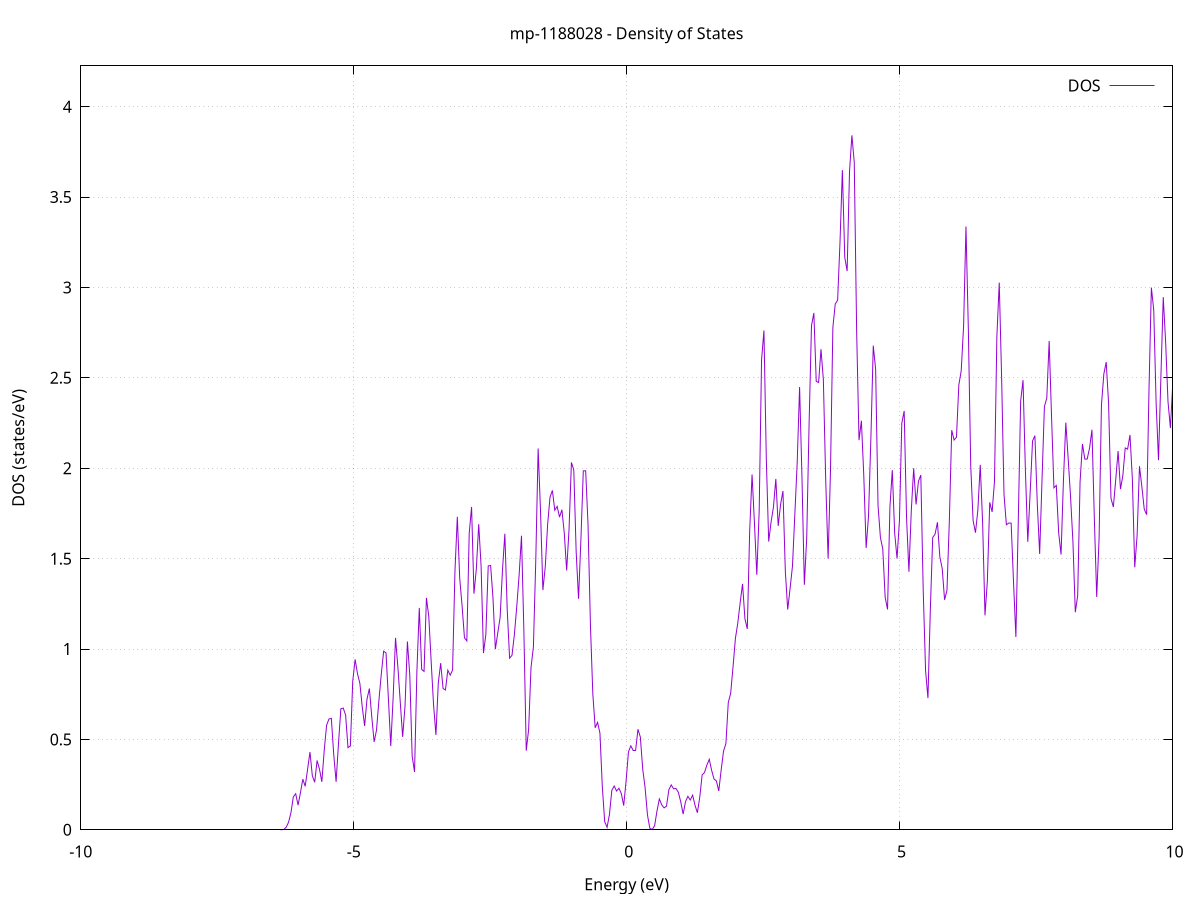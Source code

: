 set title 'mp-1188028 - Density of States'
set xlabel 'Energy (eV)'
set ylabel 'DOS (states/eV)'
set grid
set xrange [-10:10]
set yrange [0:4.226]
set xzeroaxis lt -1
set terminal png size 800,600
set output 'mp-1188028_dos_gnuplot.png'
plot '-' using 1:2 with lines title 'DOS'
-44.904400 0.000000
-44.860800 0.000000
-44.817300 0.000000
-44.773800 0.000000
-44.730200 0.000000
-44.686700 0.000000
-44.643100 0.000000
-44.599600 0.000000
-44.556000 0.000000
-44.512500 0.000000
-44.469000 0.000000
-44.425400 0.000000
-44.381900 0.000000
-44.338300 0.000000
-44.294800 0.000000
-44.251200 0.000000
-44.207700 0.000000
-44.164100 0.000000
-44.120600 0.000000
-44.077100 0.000000
-44.033500 0.000000
-43.990000 0.000000
-43.946400 0.000000
-43.902900 0.000000
-43.859300 0.000000
-43.815800 0.000000
-43.772200 0.000000
-43.728700 0.000000
-43.685200 0.000000
-43.641600 0.000000
-43.598100 0.000000
-43.554500 0.000000
-43.511000 0.000000
-43.467400 0.000000
-43.423900 0.000000
-43.380300 0.000000
-43.336800 0.000000
-43.293300 0.000000
-43.249700 0.000000
-43.206200 0.000000
-43.162600 0.000000
-43.119100 0.000000
-43.075500 0.000000
-43.032000 0.000000
-42.988400 0.000000
-42.944900 0.000000
-42.901400 0.000000
-42.857800 0.000000
-42.814300 0.000000
-42.770700 0.000000
-42.727200 0.000000
-42.683600 0.000000
-42.640100 0.000000
-42.596500 0.000000
-42.553000 0.000000
-42.509500 0.000000
-42.465900 0.000000
-42.422400 0.000000
-42.378800 0.000000
-42.335300 0.000000
-42.291700 0.000000
-42.248200 0.000000
-42.204700 0.000000
-42.161100 0.000000
-42.117600 0.000000
-42.074000 0.000000
-42.030500 0.000000
-41.986900 0.000000
-41.943400 0.000000
-41.899800 0.000000
-41.856300 0.000000
-41.812800 0.000000
-41.769200 0.000000
-41.725700 0.000000
-41.682100 0.000000
-41.638600 0.000000
-41.595000 0.000000
-41.551500 0.000000
-41.507900 0.000000
-41.464400 0.000000
-41.420900 0.000000
-41.377300 0.000000
-41.333800 0.000000
-41.290200 0.000000
-41.246700 0.000000
-41.203100 0.000000
-41.159600 0.000000
-41.116000 0.000000
-41.072500 0.003800
-41.029000 0.252400
-40.985400 4.098000
-40.941900 17.040700
-40.898300 18.697400
-40.854800 5.425300
-40.811200 0.405200
-40.767700 0.007500
-40.724100 0.000000
-40.680600 0.000000
-40.637100 0.000000
-40.593500 0.000000
-40.550000 0.000000
-40.506400 0.000000
-40.462900 0.000000
-40.419300 0.000000
-40.375800 0.000000
-40.332300 0.000000
-40.288700 0.000000
-40.245200 0.000000
-40.201600 0.000000
-40.158100 0.000000
-40.114500 0.000000
-40.071000 0.000000
-40.027400 0.000000
-39.983900 0.000000
-39.940400 0.000000
-39.896800 0.000000
-39.853300 0.000000
-39.809700 0.000000
-39.766200 0.000000
-39.722600 0.000000
-39.679100 0.000000
-39.635500 0.000000
-39.592000 0.000000
-39.548500 0.000000
-39.504900 0.000000
-39.461400 0.000000
-39.417800 0.000000
-39.374300 0.000000
-39.330700 0.000000
-39.287200 0.000000
-39.243600 0.000000
-39.200100 0.000000
-39.156600 0.000000
-39.113000 0.000000
-39.069500 0.000000
-39.025900 0.000000
-38.982400 0.000000
-38.938800 0.000000
-38.895300 0.000000
-38.851700 0.000000
-38.808200 0.000000
-38.764700 0.000000
-38.721100 0.000000
-38.677600 0.000000
-38.634000 0.000000
-38.590500 0.000000
-38.546900 0.000000
-38.503400 0.000000
-38.459800 0.000000
-38.416300 0.000000
-38.372800 0.000000
-38.329200 0.000000
-38.285700 0.000000
-38.242100 0.000000
-38.198600 0.000000
-38.155000 0.000000
-38.111500 0.000000
-38.068000 0.000000
-38.024400 0.000000
-37.980900 0.000000
-37.937300 0.000000
-37.893800 0.000000
-37.850200 0.000000
-37.806700 0.000000
-37.763100 0.000000
-37.719600 0.000000
-37.676100 0.000000
-37.632500 0.000000
-37.589000 0.000000
-37.545400 0.000000
-37.501900 0.000000
-37.458300 0.000000
-37.414800 0.000000
-37.371200 0.000000
-37.327700 0.000000
-37.284200 0.000000
-37.240600 0.000000
-37.197100 0.000000
-37.153500 0.000000
-37.110000 0.000000
-37.066400 0.000000
-37.022900 0.000000
-36.979300 0.000000
-36.935800 0.000000
-36.892300 0.000000
-36.848700 0.000000
-36.805200 0.000000
-36.761600 0.000000
-36.718100 0.000000
-36.674500 0.000000
-36.631000 0.000000
-36.587400 0.000000
-36.543900 0.000000
-36.500400 0.000000
-36.456800 0.000000
-36.413300 0.000000
-36.369700 0.000000
-36.326200 0.000000
-36.282600 0.000000
-36.239100 0.000000
-36.195500 0.000000
-36.152000 0.000000
-36.108500 0.000000
-36.064900 0.000000
-36.021400 0.000000
-35.977800 0.000000
-35.934300 0.000000
-35.890700 0.000000
-35.847200 0.000000
-35.803700 0.000000
-35.760100 0.000000
-35.716600 0.000000
-35.673000 0.000000
-35.629500 0.000000
-35.585900 0.000000
-35.542400 0.000000
-35.498800 0.000000
-35.455300 0.000000
-35.411800 0.000000
-35.368200 0.000000
-35.324700 0.000000
-35.281100 0.000000
-35.237600 0.000000
-35.194000 0.000000
-35.150500 0.000000
-35.106900 0.000000
-35.063400 0.000000
-35.019900 0.000000
-34.976300 0.000000
-34.932800 0.000000
-34.889200 0.000000
-34.845700 0.000000
-34.802100 0.000000
-34.758600 0.000000
-34.715000 0.000000
-34.671500 0.000000
-34.628000 0.000000
-34.584400 0.000000
-34.540900 0.000000
-34.497300 0.000000
-34.453800 0.000000
-34.410200 0.000000
-34.366700 0.000000
-34.323100 0.000000
-34.279600 0.000000
-34.236100 0.000000
-34.192500 0.000000
-34.149000 0.000000
-34.105400 0.000000
-34.061900 0.000000
-34.018300 0.000000
-33.974800 0.000000
-33.931300 0.000000
-33.887700 0.000000
-33.844200 0.000000
-33.800600 0.000000
-33.757100 0.000000
-33.713500 0.000000
-33.670000 0.000000
-33.626400 0.000000
-33.582900 0.000000
-33.539400 0.000000
-33.495800 0.000000
-33.452300 0.000000
-33.408700 0.000000
-33.365200 0.000000
-33.321600 0.000000
-33.278100 0.000000
-33.234500 0.000000
-33.191000 0.000000
-33.147500 0.000000
-33.103900 0.000000
-33.060400 0.000000
-33.016800 0.000000
-32.973300 0.000000
-32.929700 0.000000
-32.886200 0.000000
-32.842600 0.000000
-32.799100 0.000000
-32.755600 0.000000
-32.712000 0.000000
-32.668500 0.000000
-32.624900 0.000000
-32.581400 0.000000
-32.537800 0.000000
-32.494300 0.000000
-32.450700 0.000000
-32.407200 0.000000
-32.363700 0.000000
-32.320100 0.000000
-32.276600 0.000000
-32.233000 0.000000
-32.189500 0.000000
-32.145900 0.000000
-32.102400 0.000000
-32.058800 0.000000
-32.015300 0.000000
-31.971800 0.000000
-31.928200 0.000000
-31.884700 0.000000
-31.841100 0.000000
-31.797600 0.000000
-31.754000 0.000000
-31.710500 0.000000
-31.667000 0.000000
-31.623400 0.000000
-31.579900 0.000000
-31.536300 0.000000
-31.492800 0.000000
-31.449200 0.000000
-31.405700 0.000000
-31.362100 0.000000
-31.318600 0.000000
-31.275100 0.000000
-31.231500 0.000000
-31.188000 0.000000
-31.144400 0.000000
-31.100900 0.000000
-31.057300 0.000000
-31.013800 0.000000
-30.970200 0.000000
-30.926700 0.000000
-30.883200 0.000000
-30.839600 0.000000
-30.796100 0.000000
-30.752500 0.000000
-30.709000 0.000000
-30.665400 0.000000
-30.621900 0.000000
-30.578300 0.000000
-30.534800 0.000000
-30.491300 0.000000
-30.447700 0.000000
-30.404200 0.000000
-30.360600 0.000000
-30.317100 0.000000
-30.273500 0.000000
-30.230000 0.000000
-30.186400 0.000000
-30.142900 0.000000
-30.099400 0.000000
-30.055800 0.000000
-30.012300 0.000000
-29.968700 0.000000
-29.925200 0.000000
-29.881600 0.000000
-29.838100 0.000000
-29.794500 0.000000
-29.751000 0.000000
-29.707500 0.000000
-29.663900 0.000000
-29.620400 0.000000
-29.576800 0.000000
-29.533300 0.000000
-29.489700 0.000000
-29.446200 0.000000
-29.402700 0.000000
-29.359100 0.000000
-29.315600 0.000000
-29.272000 0.000000
-29.228500 0.000000
-29.184900 0.000000
-29.141400 0.000000
-29.097800 0.000000
-29.054300 0.000000
-29.010800 0.000000
-28.967200 0.000000
-28.923700 0.000000
-28.880100 0.000000
-28.836600 0.000000
-28.793000 0.000000
-28.749500 0.000000
-28.705900 0.000000
-28.662400 0.000000
-28.618900 0.000000
-28.575300 0.000000
-28.531800 0.000000
-28.488200 0.000000
-28.444700 0.000000
-28.401100 0.000000
-28.357600 0.000000
-28.314000 0.000000
-28.270500 0.000000
-28.227000 0.000000
-28.183400 0.000000
-28.139900 0.000000
-28.096300 0.000000
-28.052800 0.000000
-28.009200 0.000000
-27.965700 0.000000
-27.922100 0.000000
-27.878600 0.000000
-27.835100 0.000000
-27.791500 0.000000
-27.748000 0.000000
-27.704400 0.000000
-27.660900 0.000000
-27.617300 0.000000
-27.573800 0.000000
-27.530300 0.000000
-27.486700 0.000000
-27.443200 0.000000
-27.399600 0.000000
-27.356100 0.000000
-27.312500 0.000000
-27.269000 0.000000
-27.225400 0.000000
-27.181900 0.000000
-27.138400 0.000000
-27.094800 0.000000
-27.051300 0.000000
-27.007700 0.000000
-26.964200 0.000000
-26.920600 0.000000
-26.877100 0.000000
-26.833500 0.000000
-26.790000 0.000000
-26.746500 0.000000
-26.702900 0.000000
-26.659400 0.000000
-26.615800 0.000000
-26.572300 0.000000
-26.528700 0.000000
-26.485200 0.000000
-26.441600 0.000000
-26.398100 0.000000
-26.354600 0.000000
-26.311000 0.000000
-26.267500 0.000000
-26.223900 0.000000
-26.180400 0.000000
-26.136800 0.000000
-26.093300 0.000000
-26.049700 0.000000
-26.006200 0.000000
-25.962700 0.000000
-25.919100 0.000000
-25.875600 0.000000
-25.832000 0.000000
-25.788500 0.000000
-25.744900 0.000000
-25.701400 0.000000
-25.657800 0.000000
-25.614300 0.000000
-25.570800 0.000000
-25.527200 0.000000
-25.483700 0.000000
-25.440100 0.000000
-25.396600 0.000000
-25.353000 0.000000
-25.309500 0.000000
-25.266000 0.000000
-25.222400 0.000000
-25.178900 0.000000
-25.135300 0.000000
-25.091800 0.000000
-25.048200 0.000000
-25.004700 0.000000
-24.961100 0.000000
-24.917600 0.000000
-24.874100 0.000000
-24.830500 0.000000
-24.787000 0.000000
-24.743400 0.000000
-24.699900 0.000000
-24.656300 0.000000
-24.612800 0.000000
-24.569200 0.000000
-24.525700 0.000000
-24.482200 0.000000
-24.438600 0.000000
-24.395100 0.000000
-24.351500 0.000000
-24.308000 0.000000
-24.264400 0.000000
-24.220900 0.000000
-24.177300 0.000000
-24.133800 0.000000
-24.090300 0.000000
-24.046700 0.000000
-24.003200 0.000000
-23.959600 0.000000
-23.916100 0.000000
-23.872500 0.000000
-23.829000 0.000000
-23.785400 0.000000
-23.741900 0.000000
-23.698400 0.000000
-23.654800 0.000000
-23.611300 0.000000
-23.567700 0.000000
-23.524200 0.000000
-23.480600 0.000000
-23.437100 0.000000
-23.393500 0.000000
-23.350000 0.000000
-23.306500 0.000000
-23.262900 0.000000
-23.219400 0.000000
-23.175800 0.000000
-23.132300 0.000000
-23.088700 0.000000
-23.045200 0.000000
-23.001700 0.000000
-22.958100 0.000000
-22.914600 0.000000
-22.871000 0.000000
-22.827500 0.000000
-22.783900 0.000000
-22.740400 0.000000
-22.696800 0.000000
-22.653300 0.000000
-22.609800 0.000000
-22.566200 0.000000
-22.522700 0.000000
-22.479100 0.000000
-22.435600 0.000000
-22.392000 0.000000
-22.348500 0.000000
-22.304900 0.000000
-22.261400 0.000000
-22.217900 0.000000
-22.174300 0.000000
-22.130800 0.000000
-22.087200 0.000000
-22.043700 0.000000
-22.000100 0.000000
-21.956600 0.000000
-21.913000 0.000000
-21.869500 0.000000
-21.826000 0.000000
-21.782400 0.000000
-21.738900 0.000000
-21.695300 0.000000
-21.651800 0.000000
-21.608200 0.000000
-21.564700 0.000000
-21.521100 0.000000
-21.477600 0.000000
-21.434100 0.000000
-21.390500 0.000000
-21.347000 0.000000
-21.303400 0.000000
-21.259900 0.000000
-21.216300 0.000000
-21.172800 0.000000
-21.129300 0.000000
-21.085700 0.000000
-21.042200 0.000000
-20.998600 0.000000
-20.955100 0.000000
-20.911500 0.000000
-20.868000 0.000000
-20.824400 0.000000
-20.780900 0.000000
-20.737400 0.000000
-20.693800 0.000000
-20.650300 0.000000
-20.606700 0.000000
-20.563200 0.000000
-20.519600 0.000000
-20.476100 0.000000
-20.432500 0.000000
-20.389000 0.000000
-20.345500 0.000000
-20.301900 0.000000
-20.258400 0.000000
-20.214800 0.000000
-20.171300 0.000000
-20.127700 0.000000
-20.084200 0.000000
-20.040600 0.000000
-19.997100 0.000000
-19.953600 0.000000
-19.910000 0.000000
-19.866500 0.000000
-19.822900 0.000000
-19.779400 0.000000
-19.735800 0.000000
-19.692300 0.000000
-19.648700 0.000000
-19.605200 0.000000
-19.561700 0.000000
-19.518100 0.000000
-19.474600 0.000000
-19.431000 0.000000
-19.387500 0.000000
-19.343900 0.004500
-19.300400 0.209400
-19.256800 2.773800
-19.213300 11.831200
-19.169800 20.201400
-19.126200 24.504400
-19.082700 36.098000
-19.039100 31.738000
-18.995600 9.571900
-18.952000 0.838500
-18.908500 0.019700
-18.865000 0.000100
-18.821400 0.000000
-18.777900 0.000000
-18.734300 0.000000
-18.690800 0.000000
-18.647200 0.000000
-18.603700 0.000000
-18.560100 0.000000
-18.516600 0.000000
-18.473100 0.000000
-18.429500 0.000000
-18.386000 0.000000
-18.342400 0.000000
-18.298900 0.000000
-18.255300 0.000000
-18.211800 0.000000
-18.168200 0.000000
-18.124700 0.000000
-18.081200 0.000000
-18.037600 0.000000
-17.994100 0.000000
-17.950500 0.000000
-17.907000 0.000000
-17.863400 0.000000
-17.819900 0.000000
-17.776300 0.000000
-17.732800 0.000000
-17.689300 0.000000
-17.645700 0.000000
-17.602200 0.000000
-17.558600 0.000000
-17.515100 0.000000
-17.471500 0.000000
-17.428000 0.000000
-17.384400 0.000000
-17.340900 0.000000
-17.297400 0.000000
-17.253800 0.000000
-17.210300 0.000000
-17.166700 0.000000
-17.123200 0.000000
-17.079600 0.000000
-17.036100 0.000000
-16.992500 0.000000
-16.949000 0.000000
-16.905500 0.000000
-16.861900 0.000000
-16.818400 0.000000
-16.774800 0.000000
-16.731300 0.000000
-16.687700 0.000000
-16.644200 0.000000
-16.600700 0.000000
-16.557100 0.000000
-16.513600 0.000000
-16.470000 0.000000
-16.426500 0.000000
-16.382900 0.000000
-16.339400 0.000000
-16.295800 0.000000
-16.252300 0.000000
-16.208800 0.000000
-16.165200 0.000000
-16.121700 0.000000
-16.078100 0.000000
-16.034600 0.000000
-15.991000 0.000000
-15.947500 0.000000
-15.903900 0.000000
-15.860400 0.000000
-15.816900 0.000000
-15.773300 0.000000
-15.729800 0.000000
-15.686200 0.000000
-15.642700 0.000000
-15.599100 0.000000
-15.555600 0.000000
-15.512000 0.000000
-15.468500 0.000000
-15.425000 0.000000
-15.381400 0.000000
-15.337900 0.000000
-15.294300 0.000000
-15.250800 0.000000
-15.207200 0.000000
-15.163700 0.000000
-15.120100 0.000000
-15.076600 0.000000
-15.033100 0.000000
-14.989500 0.000000
-14.946000 0.000000
-14.902400 0.000000
-14.858900 0.000000
-14.815300 0.000000
-14.771800 0.000000
-14.728300 0.000000
-14.684700 0.000000
-14.641200 0.000000
-14.597600 0.000000
-14.554100 0.000000
-14.510500 0.000000
-14.467000 0.000000
-14.423400 0.000000
-14.379900 0.000000
-14.336400 0.000000
-14.292800 0.000000
-14.249300 0.000000
-14.205700 0.000000
-14.162200 0.000000
-14.118600 0.000000
-14.075100 0.000000
-14.031500 0.000000
-13.988000 0.000000
-13.944500 0.000000
-13.900900 0.000000
-13.857400 0.000000
-13.813800 0.000000
-13.770300 0.000000
-13.726700 0.000000
-13.683200 0.000000
-13.639600 0.000000
-13.596100 0.000000
-13.552600 0.000000
-13.509000 0.000000
-13.465500 0.000000
-13.421900 0.000000
-13.378400 0.000000
-13.334800 0.000000
-13.291300 0.000000
-13.247700 0.000000
-13.204200 0.000000
-13.160700 0.000000
-13.117100 0.000000
-13.073600 0.000000
-13.030000 0.000000
-12.986500 0.000000
-12.942900 0.000000
-12.899400 0.000000
-12.855800 0.000000
-12.812300 0.000000
-12.768800 0.000000
-12.725200 0.000000
-12.681700 0.000000
-12.638100 0.000000
-12.594600 0.000000
-12.551000 0.000000
-12.507500 0.000000
-12.464000 0.000000
-12.420400 0.000000
-12.376900 0.000000
-12.333300 0.000000
-12.289800 0.000000
-12.246200 0.000000
-12.202700 0.000000
-12.159100 0.000000
-12.115600 0.000000
-12.072100 0.000000
-12.028500 0.000000
-11.985000 0.000000
-11.941400 0.000000
-11.897900 0.000000
-11.854300 0.000000
-11.810800 0.000000
-11.767200 0.000000
-11.723700 0.000000
-11.680200 0.000000
-11.636600 0.000000
-11.593100 0.000000
-11.549500 0.000000
-11.506000 0.000000
-11.462400 0.000000
-11.418900 0.000000
-11.375300 0.000000
-11.331800 0.000000
-11.288300 0.000000
-11.244700 0.000000
-11.201200 0.000000
-11.157600 0.000000
-11.114100 0.000000
-11.070500 0.000000
-11.027000 0.000000
-10.983400 0.000000
-10.939900 0.000000
-10.896400 0.000000
-10.852800 0.000000
-10.809300 0.000000
-10.765700 0.000000
-10.722200 0.000000
-10.678600 0.000000
-10.635100 0.000000
-10.591500 0.000000
-10.548000 0.000000
-10.504500 0.000000
-10.460900 0.000000
-10.417400 0.000000
-10.373800 0.000000
-10.330300 0.000000
-10.286700 0.000000
-10.243200 0.000000
-10.199700 0.000000
-10.156100 0.000000
-10.112600 0.000000
-10.069000 0.000000
-10.025500 0.000000
-9.981900 0.000000
-9.938400 0.000000
-9.894800 0.000000
-9.851300 0.000000
-9.807800 0.000000
-9.764200 0.000000
-9.720700 0.000000
-9.677100 0.000000
-9.633600 0.000000
-9.590000 0.000000
-9.546500 0.000000
-9.502900 0.000000
-9.459400 0.000000
-9.415900 0.000000
-9.372300 0.000000
-9.328800 0.000000
-9.285200 0.000000
-9.241700 0.000000
-9.198100 0.000000
-9.154600 0.000000
-9.111000 0.000000
-9.067500 0.000000
-9.024000 0.000000
-8.980400 0.000000
-8.936900 0.000000
-8.893300 0.000000
-8.849800 0.000000
-8.806200 0.000000
-8.762700 0.000000
-8.719100 0.000000
-8.675600 0.000000
-8.632100 0.000000
-8.588500 0.000000
-8.545000 0.000000
-8.501400 0.000000
-8.457900 0.000000
-8.414300 0.000000
-8.370800 0.000000
-8.327300 0.000000
-8.283700 0.000000
-8.240200 0.000000
-8.196600 0.000000
-8.153100 0.000000
-8.109500 0.000000
-8.066000 0.000000
-8.022400 0.000000
-7.978900 0.000000
-7.935400 0.000000
-7.891800 0.000000
-7.848300 0.000000
-7.804700 0.000000
-7.761200 0.000000
-7.717600 0.000000
-7.674100 0.000000
-7.630500 0.000000
-7.587000 0.000000
-7.543500 0.000000
-7.499900 0.000000
-7.456400 0.000000
-7.412800 0.000000
-7.369300 0.000000
-7.325700 0.000000
-7.282200 0.000000
-7.238600 0.000000
-7.195100 0.000000
-7.151600 0.000000
-7.108000 0.000000
-7.064500 0.000000
-7.020900 0.000000
-6.977400 0.000000
-6.933800 0.000000
-6.890300 0.000000
-6.846700 0.000000
-6.803200 0.000000
-6.759700 0.000000
-6.716100 0.000000
-6.672600 0.000000
-6.629000 0.000000
-6.585500 0.000000
-6.541900 0.000000
-6.498400 0.000000
-6.454800 0.000000
-6.411300 0.000000
-6.367800 0.000000
-6.324200 0.000100
-6.280700 0.001800
-6.237100 0.014200
-6.193600 0.041600
-6.150000 0.094500
-6.106500 0.182100
-6.063000 0.199400
-6.019400 0.136300
-5.975900 0.205100
-5.932300 0.280000
-5.888800 0.240500
-5.845200 0.334400
-5.801700 0.429800
-5.758100 0.298700
-5.714600 0.262900
-5.671100 0.383500
-5.627500 0.335600
-5.584000 0.265400
-5.540400 0.439100
-5.496900 0.578500
-5.453300 0.612900
-5.409800 0.616200
-5.366200 0.415800
-5.322700 0.265400
-5.279200 0.476500
-5.235600 0.669100
-5.192100 0.673400
-5.148500 0.634300
-5.105000 0.454500
-5.061400 0.463400
-5.017900 0.821700
-4.974300 0.942700
-4.930800 0.863200
-4.887300 0.810100
-4.843700 0.679100
-4.800200 0.574000
-4.756600 0.723200
-4.713100 0.781500
-4.669500 0.625500
-4.626000 0.486300
-4.582400 0.551500
-4.538900 0.714100
-4.495400 0.859800
-4.451800 0.988000
-4.408300 0.978500
-4.364700 0.725600
-4.321200 0.463400
-4.277600 0.732000
-4.234100 1.061800
-4.190500 0.898100
-4.147000 0.705100
-4.103500 0.513800
-4.059900 0.685500
-4.016400 1.041600
-3.972800 0.855800
-3.929300 0.406900
-3.885700 0.319800
-3.842200 0.879800
-3.798700 1.227500
-3.755100 0.887200
-3.711600 0.876100
-3.668000 1.283000
-3.624500 1.179400
-3.580900 0.929200
-3.537400 0.691400
-3.493800 0.524700
-3.450300 0.813500
-3.406800 0.922000
-3.363200 0.781500
-3.319700 0.773300
-3.276100 0.882800
-3.232600 0.855100
-3.189000 0.883700
-3.145500 1.429100
-3.101900 1.731700
-3.058400 1.392000
-3.014900 1.239200
-2.971300 1.062300
-2.927800 1.044800
-2.884200 1.640400
-2.840700 1.785900
-2.797100 1.306000
-2.753600 1.442800
-2.710000 1.690400
-2.666500 1.459200
-2.623000 0.977400
-2.579400 1.080700
-2.535900 1.459700
-2.492300 1.461800
-2.448800 1.283600
-2.405200 0.999200
-2.361700 1.087700
-2.318100 1.174100
-2.274600 1.437500
-2.231100 1.637800
-2.187500 1.215000
-2.144000 0.949400
-2.100400 0.965200
-2.056900 1.078600
-2.013300 1.234000
-1.969800 1.409500
-1.926300 1.626700
-1.882700 1.099700
-1.839200 0.437600
-1.795600 0.554600
-1.752100 0.896900
-1.708500 1.010500
-1.665000 1.488100
-1.621400 2.109300
-1.577900 1.763000
-1.534400 1.326100
-1.490800 1.455500
-1.447300 1.690500
-1.403700 1.840300
-1.360200 1.877400
-1.316600 1.767800
-1.273100 1.788900
-1.229500 1.729900
-1.186000 1.770600
-1.142500 1.640500
-1.098900 1.434700
-1.055400 1.661900
-1.011800 2.032100
-0.968300 1.990800
-0.924700 1.536100
-0.881200 1.278100
-0.837600 1.608600
-0.794100 1.985500
-0.750600 1.985900
-0.707000 1.684700
-0.663500 1.134200
-0.619900 0.752900
-0.576400 0.564400
-0.532800 0.594000
-0.489300 0.534700
-0.445700 0.237700
-0.402200 0.045100
-0.358700 0.013400
-0.315100 0.084700
-0.271600 0.217900
-0.228000 0.242100
-0.184500 0.214400
-0.140900 0.229900
-0.097400 0.200200
-0.053800 0.133800
-0.010300 0.268700
0.033200 0.431100
0.076800 0.464400
0.120300 0.438500
0.163900 0.438900
0.207400 0.556000
0.251000 0.512900
0.294500 0.335700
0.338000 0.233100
0.381600 0.081800
0.425100 0.008400
0.468700 0.001600
0.512200 0.022400
0.555800 0.104100
0.599300 0.170400
0.642900 0.138000
0.686400 0.121100
0.729900 0.130800
0.773500 0.221500
0.817000 0.248200
0.860600 0.226400
0.904100 0.228500
0.947700 0.207000
0.991200 0.154100
1.034800 0.086900
1.078300 0.155200
1.121800 0.185100
1.165400 0.164600
1.208900 0.191700
1.252500 0.135300
1.296000 0.094300
1.339600 0.180900
1.383100 0.303500
1.426700 0.317100
1.470200 0.358100
1.513700 0.390000
1.557300 0.328400
1.600800 0.280800
1.644400 0.270100
1.687900 0.214600
1.731500 0.330600
1.775000 0.434700
1.818600 0.477500
1.862100 0.704700
1.905600 0.754600
1.949200 0.902000
1.992700 1.059200
2.036300 1.144000
2.079800 1.257000
2.123400 1.360300
2.166900 1.166800
2.210500 1.111300
2.254000 1.653600
2.297500 1.965500
2.341100 1.698400
2.384600 1.410500
2.428200 1.764600
2.471700 2.598800
2.515300 2.762100
2.558800 2.048700
2.602300 1.594500
2.645900 1.702400
2.689400 1.785300
2.733000 1.940900
2.776500 1.681300
2.820100 1.800000
2.863600 1.874300
2.907200 1.429100
2.950700 1.218200
2.994200 1.334500
3.037800 1.458100
3.081300 1.744100
3.124900 2.034800
3.168400 2.449500
3.212000 1.949000
3.255500 1.355300
3.299100 1.616900
3.342600 2.248700
3.386100 2.787900
3.429700 2.859100
3.473200 2.480500
3.516800 2.474700
3.560300 2.658300
3.603900 2.490300
3.647400 1.929800
3.691000 1.500300
3.734500 1.985700
3.778000 2.778200
3.821600 2.909100
3.865100 2.929500
3.908700 3.250400
3.952200 3.649300
3.995800 3.167100
4.039300 3.090800
4.082900 3.640800
4.126400 3.841700
4.169900 3.692600
4.213500 2.759700
4.257000 2.155300
4.300600 2.262900
4.344100 1.961400
4.387700 1.559300
4.431200 1.735900
4.474700 2.168700
4.518300 2.678300
4.561800 2.545600
4.605400 1.793300
4.648900 1.617100
4.692500 1.552800
4.736000 1.286000
4.779600 1.219100
4.823100 1.783600
4.866600 1.989600
4.910200 1.641700
4.953700 1.500500
4.997300 1.709100
5.040800 2.249100
5.084400 2.316900
5.127900 1.725300
5.171500 1.427800
5.215000 1.767300
5.258500 2.000100
5.302100 1.799700
5.345600 1.927800
5.389200 1.962300
5.432700 1.330200
5.476300 0.880400
5.519800 0.728300
5.563400 1.215800
5.606900 1.617000
5.650400 1.635600
5.694000 1.701000
5.737500 1.510000
5.781100 1.445500
5.824600 1.272100
5.868200 1.324800
5.911700 1.708200
5.955300 2.210600
5.998800 2.156300
6.042300 2.171600
6.085900 2.461500
6.129400 2.539400
6.173000 2.787900
6.216500 3.337700
6.260100 2.767600
6.303600 2.013000
6.347200 1.710000
6.390700 1.643600
6.434200 1.768700
6.477800 2.019100
6.521300 1.701100
6.564900 1.186200
6.608400 1.376500
6.652000 1.811500
6.695500 1.758300
6.739000 1.927400
6.782600 2.729900
6.826100 3.027100
6.869700 2.499600
6.913200 1.855600
6.956800 1.687300
7.000300 1.697000
7.043900 1.696300
7.087400 1.371000
7.130900 1.066600
7.174500 1.704800
7.218000 2.370300
7.261600 2.487400
7.305100 1.988700
7.348700 1.593100
7.392200 1.864400
7.435800 2.150400
7.479300 2.180200
7.522800 1.805100
7.566400 1.525600
7.609900 1.938200
7.653500 2.341600
7.697000 2.388200
7.740600 2.704100
7.784100 2.286700
7.827700 1.891800
7.871200 1.905000
7.914700 1.642800
7.958300 1.523000
8.001800 1.931700
8.045400 2.252600
8.088900 2.052900
8.132500 1.841300
8.176000 1.592900
8.219600 1.203400
8.263100 1.295900
8.306600 1.923700
8.350200 2.134100
8.393700 2.050500
8.437300 2.051000
8.480800 2.112500
8.524400 2.213000
8.567900 1.725300
8.611500 1.288200
8.655000 1.611000
8.698500 2.350300
8.742100 2.521200
8.785600 2.587400
8.829200 2.359300
8.872700 1.833900
8.916300 1.785600
8.959800 1.936000
9.003300 2.095400
9.046900 1.884400
9.090400 1.959600
9.134000 2.112300
9.177500 2.105500
9.221100 2.184200
9.264600 1.941100
9.308200 1.452100
9.351700 1.627800
9.395200 2.011200
9.438800 1.898000
9.482300 1.774300
9.525900 1.743200
9.569400 2.434200
9.613000 2.999400
9.656500 2.875200
9.700100 2.360500
9.743600 2.044500
9.787100 2.502700
9.830700 2.946700
9.874200 2.697800
9.917800 2.367300
9.961300 2.222600
10.004900 2.465700
10.048400 2.583200
10.092000 2.516700
10.135500 2.732300
10.179000 2.980500
10.222600 3.483300
10.266100 3.704200
10.309700 2.819300
10.353200 2.197800
10.396800 2.348000
10.440300 2.213700
10.483900 2.681400
10.527400 3.083100
10.570900 3.227600
10.614500 4.353300
10.658000 4.951900
10.701600 3.806700
10.745100 3.498100
10.788700 3.461800
10.832200 3.176500
10.875700 3.577000
10.919300 3.894200
10.962800 3.966700
11.006400 3.584900
11.049900 3.408900
11.093500 4.279100
11.137000 4.439900
11.180600 3.906800
11.224100 3.566800
11.267600 3.398500
11.311200 3.671700
11.354700 3.863400
11.398300 4.070800
11.441800 4.512300
11.485400 4.216500
11.528900 3.243500
11.572500 3.017300
11.616000 3.307700
11.659500 3.120400
11.703100 3.401200
11.746600 4.814700
11.790200 5.007300
11.833700 3.619800
11.877300 2.664400
11.920800 2.933700
11.964400 3.431800
12.007900 3.732100
12.051400 4.440500
12.095000 4.367800
12.138500 3.557300
12.182100 2.894200
12.225600 2.969100
12.269200 3.189500
12.312700 3.647100
12.356300 4.016000
12.399800 3.282800
12.443300 3.015600
12.486900 3.520700
12.530400 3.454200
12.574000 3.192300
12.617500 3.029200
12.661100 2.905500
12.704600 2.781800
12.748200 2.992100
12.791700 3.273500
12.835200 3.373500
12.878800 3.036500
12.922300 2.674200
12.965900 2.825600
13.009400 2.944000
13.053000 2.682700
13.096500 2.413500
13.140000 1.804100
13.183600 1.561300
13.227100 1.982600
13.270700 2.231100
13.314200 2.222800
13.357800 2.239200
13.401300 2.403200
13.444900 2.331100
13.488400 1.847400
13.531900 1.476600
13.575500 1.435200
13.619000 1.793900
13.662600 2.325000
13.706100 2.217800
13.749700 1.509800
13.793200 0.801400
13.836800 0.999900
13.880300 1.360000
13.923800 1.047500
13.967400 1.023800
14.010900 1.204100
14.054500 1.546500
14.098000 1.802600
14.141600 1.587600
14.185100 1.208600
14.228700 0.878400
14.272200 0.700600
14.315700 0.687900
14.359300 0.707700
14.402800 0.819200
14.446400 0.932900
14.489900 1.265100
14.533500 1.651900
14.577000 1.513000
14.620600 1.499400
14.664100 1.584400
14.707600 1.425000
14.751200 1.284100
14.794700 1.193600
14.838300 1.499500
14.881800 1.687400
14.925400 1.786800
14.968900 1.792300
15.012500 1.205800
15.056000 0.811900
15.099500 0.949800
15.143100 1.222900
15.186600 1.077400
15.230200 0.940500
15.273700 1.422500
15.317300 2.057000
15.360800 2.230700
15.404300 1.968100
15.447900 1.685700
15.491400 1.580300
15.535000 1.555100
15.578500 1.705700
15.622100 2.153300
15.665600 2.374900
15.709200 2.289400
15.752700 2.395600
15.796200 2.136700
15.839800 1.415500
15.883300 1.415100
15.926900 1.468800
15.970400 1.334000
16.014000 1.569300
16.057500 1.691200
16.101100 2.004600
16.144600 2.352300
16.188100 1.989400
16.231700 1.596000
16.275200 1.385100
16.318800 1.937800
16.362300 1.784100
16.405900 1.155400
16.449400 1.207700
16.493000 1.585000
16.536500 1.498100
16.580000 1.109900
16.623600 1.249900
16.667100 1.328600
16.710700 0.950700
16.754200 1.166500
16.797800 1.473200
16.841300 1.659000
16.884900 2.212400
16.928400 2.831800
16.971900 2.342300
17.015500 1.550000
17.059000 1.046500
17.102600 1.046300
17.146100 1.534700
17.189700 1.690000
17.233200 1.491600
17.276700 1.662800
17.320300 1.792000
17.363800 1.549600
17.407400 1.762700
17.450900 2.080300
17.494500 1.800900
17.538000 1.634700
17.581600 1.758700
17.625100 1.828600
17.668600 1.779300
17.712200 1.667100
17.755700 1.932200
17.799300 1.585400
17.842800 1.163700
17.886400 1.815400
17.929900 2.485900
17.973500 2.529900
18.017000 2.952100
18.060500 3.421300
18.104100 2.794400
18.147600 2.367900
18.191200 2.844000
18.234700 3.133400
18.278300 3.040700
18.321800 2.848500
18.365400 2.631100
18.408900 2.617600
18.452400 2.801300
18.496000 2.886100
18.539500 3.110300
18.583100 3.522500
18.626600 3.666800
18.670200 3.449700
18.713700 3.023700
18.757300 2.876400
18.800800 2.648400
18.844300 2.543700
18.887900 3.069100
18.931400 3.099100
18.975000 2.949800
19.018500 3.311400
19.062100 3.416600
19.105600 3.191900
19.149200 2.870400
19.192700 2.588300
19.236200 2.355800
19.279800 2.644400
19.323300 3.096400
19.366900 3.596500
19.410400 3.857800
19.454000 3.706600
19.497500 3.286800
19.541000 3.078500
19.584600 2.726300
19.628100 2.364600
19.671700 2.943100
19.715200 3.901000
19.758800 3.508800
19.802300 2.670500
19.845900 2.672200
19.889400 3.374000
19.932900 3.476900
19.976500 3.354100
20.020000 3.070600
20.063600 2.603900
20.107100 1.999400
20.150700 1.911600
20.194200 2.606500
20.237800 3.229100
20.281300 3.101600
20.324800 2.719700
20.368400 3.116200
20.411900 3.362000
20.455500 2.849500
20.499000 2.388400
20.542600 2.184600
20.586100 2.028000
20.629700 1.825100
20.673200 1.823200
20.716700 1.994900
20.760300 2.230800
20.803800 2.665600
20.847400 2.649800
20.890900 1.960500
20.934500 1.537400
20.978000 2.001800
21.021600 3.045000
21.065100 3.168200
21.108600 2.625100
21.152200 2.268500
21.195700 2.441700
21.239300 2.383900
21.282800 2.033400
21.326400 2.136700
21.369900 2.265100
21.413500 2.066000
21.457000 2.070600
21.500500 2.260300
21.544100 2.555700
21.587600 2.071000
21.631200 1.672100
21.674700 2.196500
21.718300 2.300000
21.761800 2.163400
21.805300 2.169700
21.848900 2.026100
21.892400 2.457300
21.936000 3.471700
21.979500 3.529900
22.023100 3.001000
22.066600 2.836900
22.110200 2.382500
22.153700 2.411100
22.197200 2.946700
22.240800 2.815700
22.284300 2.464500
22.327900 2.448100
22.371400 2.152300
22.415000 1.641700
22.458500 2.164700
22.502100 2.790900
22.545600 2.863000
22.589100 2.853700
22.632700 2.534500
22.676200 2.456500
22.719800 2.853400
22.763300 3.215000
22.806900 3.182700
22.850400 2.477800
22.894000 2.429000
22.937500 3.136000
22.981000 3.572600
23.024600 3.324500
23.068100 3.216500
23.111700 3.208700
23.155200 2.423500
23.198800 2.020100
23.242300 2.603200
23.285900 2.805700
23.329400 2.869600
23.372900 3.069700
23.416500 2.344200
23.460000 2.052200
23.503600 2.094000
23.547100 2.264900
23.590700 2.565400
23.634200 2.504000
23.677700 2.060100
23.721300 1.934900
23.764800 2.178000
23.808400 2.530700
23.851900 2.096200
23.895500 1.843100
23.939000 1.675000
23.982600 1.694400
24.026100 2.526700
24.069600 2.741200
24.113200 2.345100
24.156700 1.932200
24.200300 1.993000
24.243800 2.442700
24.287400 2.160100
24.330900 1.913500
24.374500 1.988500
24.418000 2.430000
24.461500 2.795700
24.505100 2.709900
24.548600 2.324600
24.592200 1.610000
24.635700 1.658200
24.679300 2.506300
24.722800 3.295400
24.766400 3.005900
24.809900 2.664000
24.853400 2.508600
24.897000 2.411800
24.940500 2.236600
24.984100 2.273700
25.027600 2.240500
25.071200 2.889900
25.114700 3.918200
25.158300 3.671700
25.201800 2.875100
25.245300 2.376400
25.288900 2.843400
25.332400 3.448000
25.376000 3.298400
25.419500 2.713700
25.463100 2.479200
25.506600 2.176700
25.550200 2.051500
25.593700 2.213400
25.637200 2.532000
25.680800 2.805400
25.724300 3.038400
25.767900 3.368600
25.811400 3.229800
25.855000 3.234600
25.898500 3.422600
25.942000 4.153000
25.985600 3.726400
26.029100 2.823700
26.072700 3.217300
26.116200 3.917800
26.159800 3.517200
26.203300 2.961700
26.246900 2.543000
26.290400 2.442000
26.333900 2.587900
26.377500 3.000000
26.421000 3.117200
26.464600 2.310500
26.508100 1.460000
26.551700 1.587400
26.595200 1.972800
26.638800 2.022400
26.682300 2.899900
26.725800 2.994500
26.769400 2.385900
26.812900 2.563900
26.856500 2.622900
26.900000 2.747000
26.943600 2.535300
26.987100 2.093600
27.030700 1.583300
27.074200 1.578400
27.117700 2.315700
27.161300 3.048100
27.204800 2.863500
27.248400 2.339400
27.291900 2.125600
27.335500 2.241300
27.379000 2.510700
27.422600 2.457300
27.466100 2.408200
27.509600 3.020900
27.553200 3.668400
27.596700 3.150400
27.640300 2.487400
27.683800 2.512000
27.727400 2.575100
27.770900 2.193900
27.814500 1.877400
27.858000 2.598200
27.901500 3.095700
27.945100 2.509400
27.988600 1.858900
28.032200 1.888000
28.075700 2.192000
28.119300 2.501500
28.162800 2.315700
28.206300 2.002200
28.249900 2.018200
28.293400 1.869900
28.337000 1.935500
28.380500 2.756200
28.424100 3.122600
28.467600 2.789700
28.511200 2.752000
28.554700 2.904300
28.598200 3.381700
28.641800 3.438000
28.685300 2.897300
28.728900 2.821500
28.772400 3.169800
28.816000 3.031900
28.859500 2.987200
28.903100 3.224700
28.946600 3.075300
28.990100 2.258700
29.033700 1.807900
29.077200 2.154700
29.120800 2.120600
29.164300 1.807100
29.207900 1.626700
29.251400 1.679600
29.295000 1.811300
29.338500 2.003600
29.382000 2.414800
29.425600 2.319300
29.469100 2.080200
29.512700 2.148200
29.556200 2.099900
29.599800 1.436100
29.643300 1.343900
29.686900 2.135000
29.730400 2.227000
29.773900 1.708900
29.817500 1.525000
29.861000 1.770200
29.904600 2.384200
29.948100 2.406000
29.991700 1.914100
30.035200 2.377900
30.078700 3.214100
30.122300 2.801600
30.165800 2.340500
30.209400 2.325100
30.252900 2.315800
30.296500 2.437900
30.340000 2.759900
30.383600 2.872700
30.427100 2.937700
30.470600 2.258700
30.514200 2.228300
30.557700 3.224800
30.601300 3.271900
30.644800 2.366800
30.688400 1.974400
30.731900 2.203200
30.775500 2.447500
30.819000 2.333600
30.862500 2.096200
30.906100 2.212500
30.949600 2.460300
30.993200 2.363700
31.036700 2.586200
31.080300 2.525000
31.123800 1.906500
31.167400 1.562500
31.210900 1.681000
31.254400 2.187400
31.298000 2.864800
31.341500 2.937700
31.385100 2.905000
31.428600 2.696200
31.472200 2.498600
31.515700 2.419700
31.559300 2.454800
31.602800 2.701100
31.646300 2.507000
31.689900 2.340700
31.733400 2.029500
31.777000 1.898100
31.820500 2.400500
31.864100 3.054700
31.907600 3.315600
31.951200 3.318200
31.994700 3.585300
32.038200 4.264700
32.081800 3.824200
32.125300 2.899600
32.168900 2.656800
32.212400 2.937900
32.256000 3.373000
32.299500 2.880800
32.343000 2.501300
32.386600 3.473100
32.430100 4.677800
32.473700 4.824500
32.517200 3.948400
32.560800 4.033700
32.604300 4.070000
32.647900 2.835400
32.691400 1.985800
32.734900 1.948500
32.778500 2.317600
32.822000 2.746500
32.865600 2.691100
32.909100 2.286400
32.952700 2.636900
32.996200 3.151500
33.039800 2.529400
33.083300 1.669000
33.126800 1.830800
33.170400 2.139300
33.213900 1.841500
33.257500 1.722100
33.301000 2.140000
33.344600 2.299900
33.388100 2.024500
33.431700 1.652700
33.475200 1.896600
33.518700 2.015600
33.562300 1.937100
33.605800 2.943600
33.649400 3.598800
33.692900 2.546700
33.736500 2.105800
33.780000 3.028400
33.823600 3.481800
33.867100 3.541100
33.910600 3.380800
33.954200 3.136500
33.997700 3.362100
34.041300 3.242200
34.084800 2.727700
34.128400 2.673000
34.171900 3.272700
34.215500 3.450200
34.259000 2.553600
34.302500 1.990500
34.346100 2.459600
34.389600 3.262800
34.433200 3.720700
34.476700 4.109600
34.520300 4.084100
34.563800 3.240700
34.607300 2.613600
34.650900 2.452900
34.694400 2.423800
34.738000 2.150800
34.781500 1.912600
34.825100 2.626500
34.868600 3.396000
34.912200 3.644400
34.955700 3.055000
34.999200 2.506200
35.042800 2.261100
35.086300 2.847200
35.129900 3.961400
35.173400 4.059200
35.217000 3.467000
35.260500 2.604400
35.304100 1.816100
35.347600 1.660700
35.391100 2.288100
35.434700 2.808700
35.478200 2.590200
35.521800 2.127100
35.565300 1.976300
35.608900 1.539200
35.652400 1.099700
35.696000 1.391300
35.739500 2.138300
35.783000 1.958100
35.826600 1.222800
35.870100 1.059200
35.913700 0.943300
35.957200 0.819100
36.000800 0.780900
36.044300 0.810400
36.087900 0.869700
36.131400 0.671600
36.174900 0.341500
36.218500 0.137700
36.262000 0.291500
36.305600 0.804200
36.349100 0.841900
36.392700 0.512300
36.436200 0.319600
36.479700 0.242400
36.523300 0.287100
36.566800 0.446400
36.610400 0.556500
36.653900 0.348300
36.697500 0.149700
36.741000 0.063400
36.784600 0.025300
36.828100 0.101900
36.871600 0.191800
36.915200 0.136000
36.958700 0.109600
37.002300 0.069200
37.045800 0.015200
37.089400 0.028900
37.132900 0.103800
37.176500 0.139100
37.220000 0.140500
37.263500 0.158200
37.307100 0.163900
37.350600 0.130400
37.394200 0.070500
37.437700 0.018500
37.481300 0.001600
37.524800 0.000000
37.568400 0.000900
37.611900 0.016400
37.655400 0.075200
37.699000 0.089800
37.742500 0.028100
37.786100 0.002200
37.829600 0.000000
37.873200 0.000000
37.916700 0.000000
37.960300 0.000000
38.003800 0.000000
38.047300 0.000000
38.090900 0.000000
38.134400 0.000300
38.178000 0.004500
38.221500 0.019500
38.265100 0.022000
38.308600 0.006500
38.352200 0.000500
38.395700 0.000000
38.439200 0.000000
38.482800 0.000000
38.526300 0.000000
38.569900 0.000000
38.613400 0.000000
38.657000 0.000000
38.700500 0.000000
38.744000 0.000000
38.787600 0.000000
38.831100 0.000000
38.874700 0.000000
38.918200 0.000000
38.961800 0.000000
39.005300 0.000000
39.048900 0.000000
39.092400 0.000000
39.135900 0.000000
39.179500 0.000000
39.223000 0.000000
39.266600 0.000000
39.310100 0.000000
39.353700 0.000000
39.397200 0.000000
39.440800 0.000000
39.484300 0.000000
39.527800 0.000000
39.571400 0.000000
39.614900 0.000000
39.658500 0.000000
39.702000 0.000000
39.745600 0.000000
39.789100 0.000000
39.832700 0.000000
39.876200 0.000000
39.919700 0.000000
39.963300 0.000000
40.006800 0.000000
40.050400 0.000000
40.093900 0.000000
40.137500 0.000000
40.181000 0.000000
40.224600 0.000000
40.268100 0.000000
40.311600 0.000000
40.355200 0.000000
40.398700 0.000000
40.442300 0.000000
40.485800 0.000000
40.529400 0.000000
40.572900 0.000000
40.616500 0.000000
40.660000 0.000000
40.703500 0.000000
40.747100 0.000000
40.790600 0.000000
40.834200 0.000000
40.877700 0.000000
40.921300 0.000000
40.964800 0.000000
41.008300 0.000000
41.051900 0.000000
41.095400 0.000000
41.139000 0.000000
41.182500 0.000000
41.226100 0.000000
41.269600 0.000000
41.313200 0.000000
41.356700 0.000000
41.400200 0.000000
41.443800 0.000000
41.487300 0.000000
41.530900 0.000000
41.574400 0.000000
41.618000 0.000000
41.661500 0.000000
41.705100 0.000000
41.748600 0.000000
41.792100 0.000000
41.835700 0.000000
41.879200 0.000000
41.922800 0.000000
41.966300 0.000000
42.009900 0.000000
42.053400 0.000000
42.097000 0.000000
42.140500 0.000000
42.184000 0.000000
e

